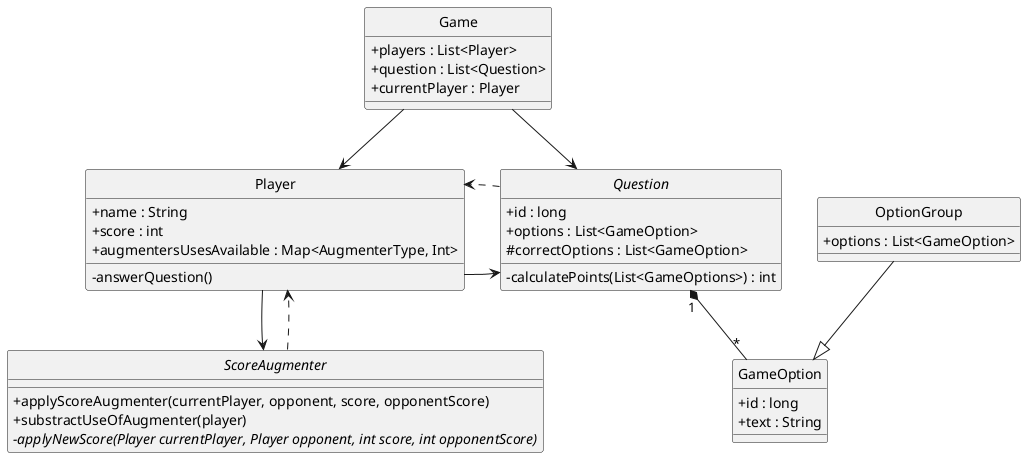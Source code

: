 @startuml DiagramaUML-Clases-TP2
hide circle
skinparam classAttributeIconSize 0

abstract Question{
    + id : long
    + options : List<GameOption>
    # correctOptions : List<GameOption>
    - calculatePoints(List<GameOptions>) : int
}

class GameOption{
    + id : long
	+ text : String
}

class OptionGroup{
    + options : List<GameOption>
}

class Game{
    + players : List<Player>
	+ question : List<Question>
	+ currentPlayer : Player
}

class Player{
    + name : String
	+ score : int
	+ augmentersUsesAvailable : Map<AugmenterType, Int>
    - answerQuestion()
}

abstract ScoreAugmenter{
    + applyScoreAugmenter(currentPlayer, opponent, score, opponentScore)
    + substractUseOfAugmenter(player)
    - {abstract}applyNewScore(Player currentPlayer, Player opponent, int score, int opponentScore)
}


Game  -->  Question
Game -->  Player

OptionGroup --|> GameOption

Player --right> Question
Question ..> Player

Player --> ScoreAugmenter
ScoreAugmenter ..> Player 

Question "1"*--"*" GameOption

@enduml